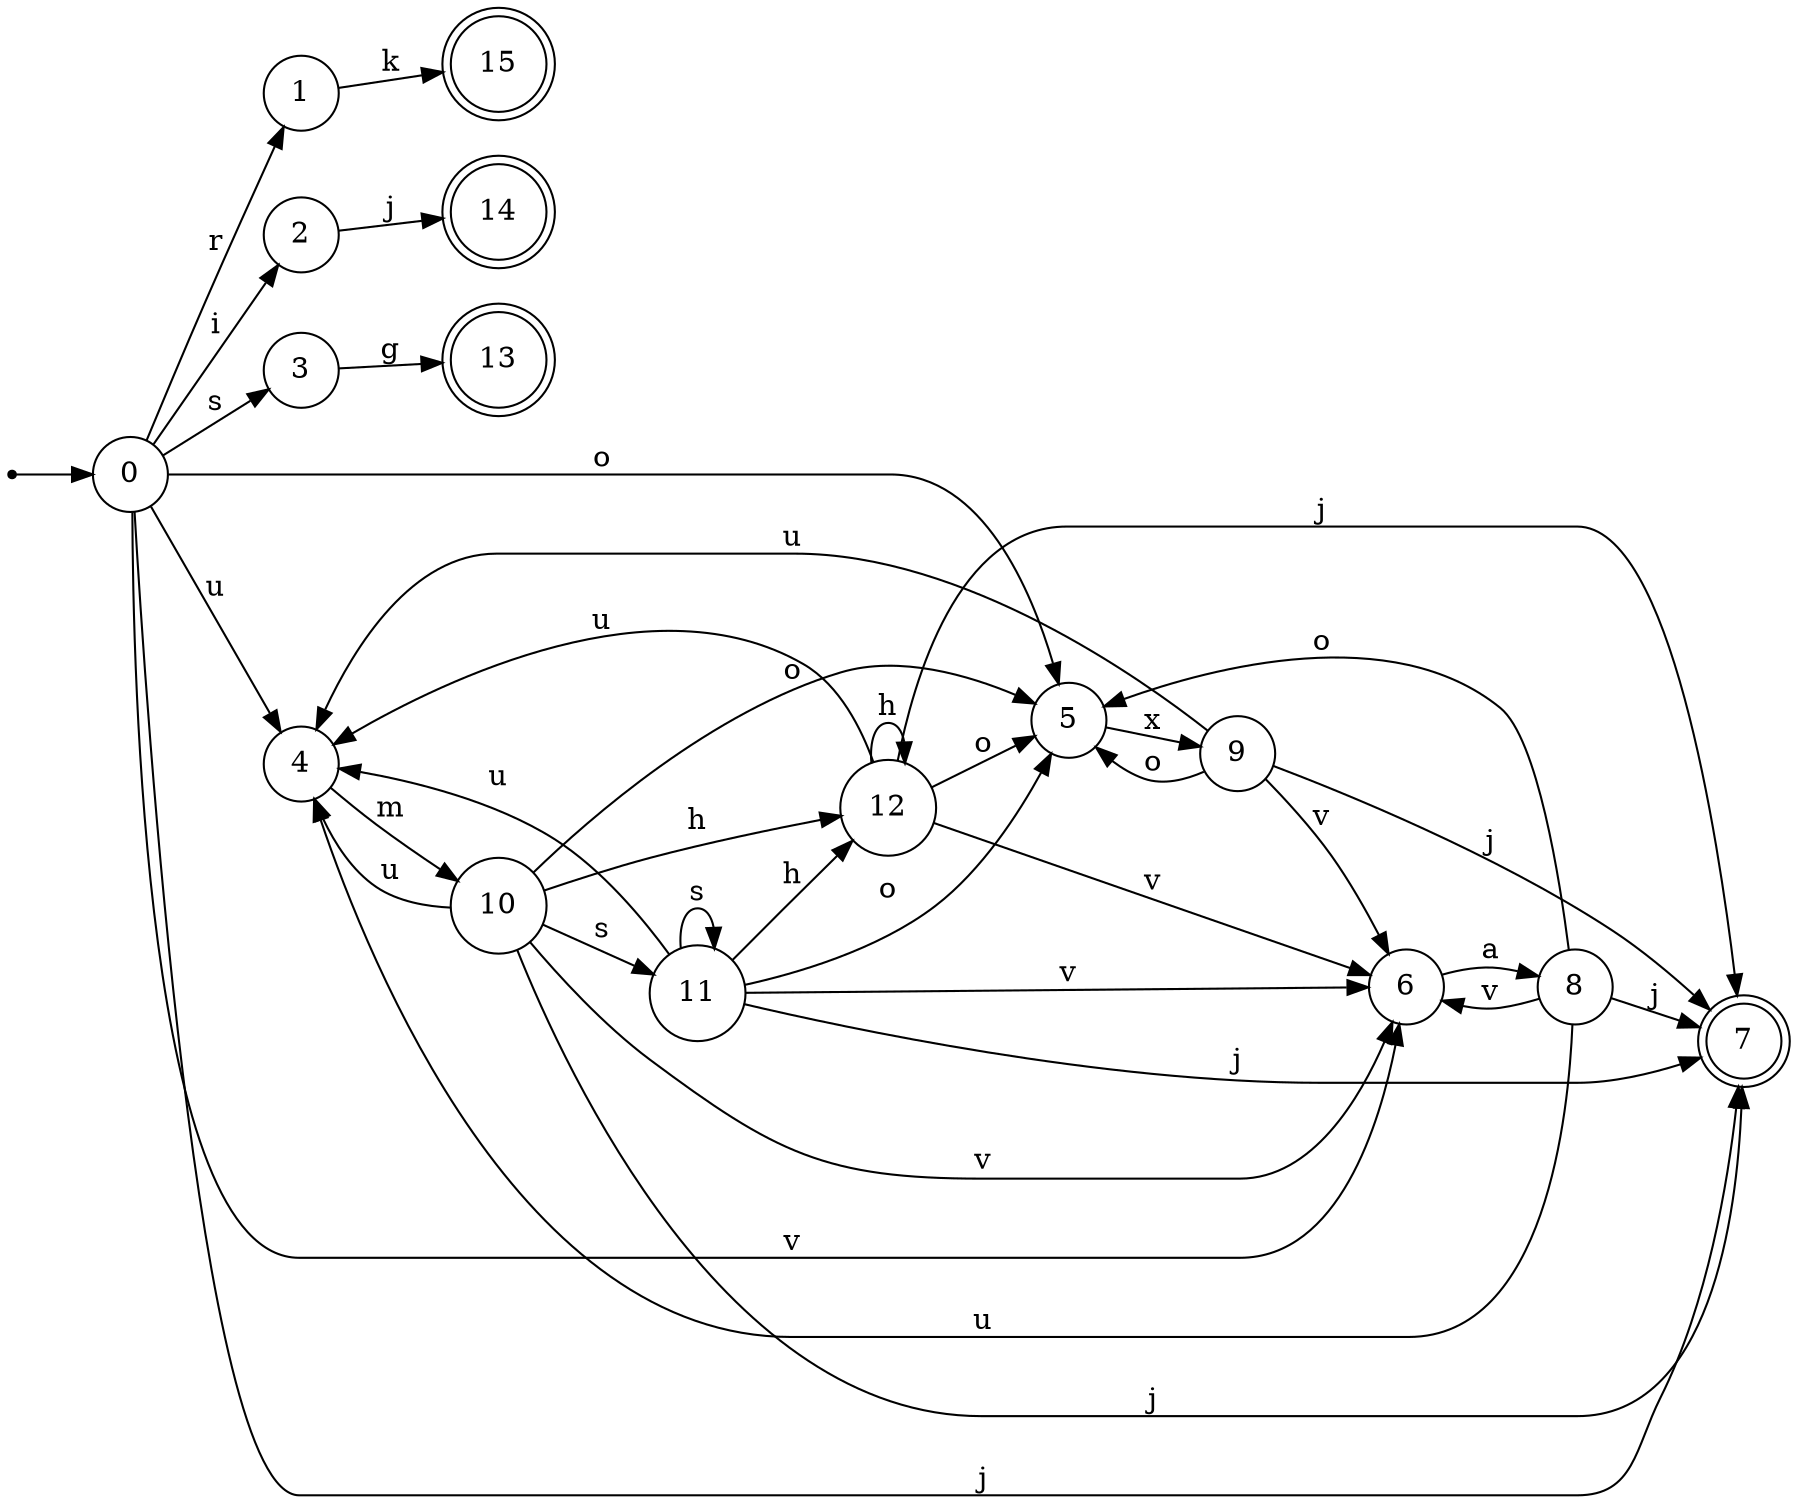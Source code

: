 digraph finite_state_machine {
rankdir=LR;
size="20,20";
node [shape = point]; "dummy0"
node [shape = circle]; "0";
"dummy0" -> "0";
node [shape = circle]; "1";
node [shape = circle]; "2";
node [shape = circle]; "3";
node [shape = circle]; "4";
node [shape = circle]; "5";
node [shape = circle]; "6";
node [shape = doublecircle]; "7";node [shape = circle]; "8";
node [shape = circle]; "9";
node [shape = circle]; "10";
node [shape = circle]; "11";
node [shape = circle]; "12";
node [shape = doublecircle]; "13";node [shape = doublecircle]; "14";node [shape = doublecircle]; "15";"0" -> "1" [label = "r"];
 "0" -> "2" [label = "i"];
 "0" -> "3" [label = "s"];
 "0" -> "4" [label = "u"];
 "0" -> "5" [label = "o"];
 "0" -> "6" [label = "v"];
 "0" -> "7" [label = "j"];
 "6" -> "8" [label = "a"];
 "8" -> "6" [label = "v"];
 "8" -> "4" [label = "u"];
 "8" -> "5" [label = "o"];
 "8" -> "7" [label = "j"];
 "5" -> "9" [label = "x"];
 "9" -> "5" [label = "o"];
 "9" -> "4" [label = "u"];
 "9" -> "6" [label = "v"];
 "9" -> "7" [label = "j"];
 "4" -> "10" [label = "m"];
 "10" -> "4" [label = "u"];
 "10" -> "11" [label = "s"];
 "10" -> "12" [label = "h"];
 "10" -> "5" [label = "o"];
 "10" -> "6" [label = "v"];
 "10" -> "7" [label = "j"];
 "12" -> "12" [label = "h"];
 "12" -> "4" [label = "u"];
 "12" -> "5" [label = "o"];
 "12" -> "6" [label = "v"];
 "12" -> "7" [label = "j"];
 "11" -> "11" [label = "s"];
 "11" -> "4" [label = "u"];
 "11" -> "12" [label = "h"];
 "11" -> "5" [label = "o"];
 "11" -> "6" [label = "v"];
 "11" -> "7" [label = "j"];
 "3" -> "13" [label = "g"];
 "2" -> "14" [label = "j"];
 "1" -> "15" [label = "k"];
 }
